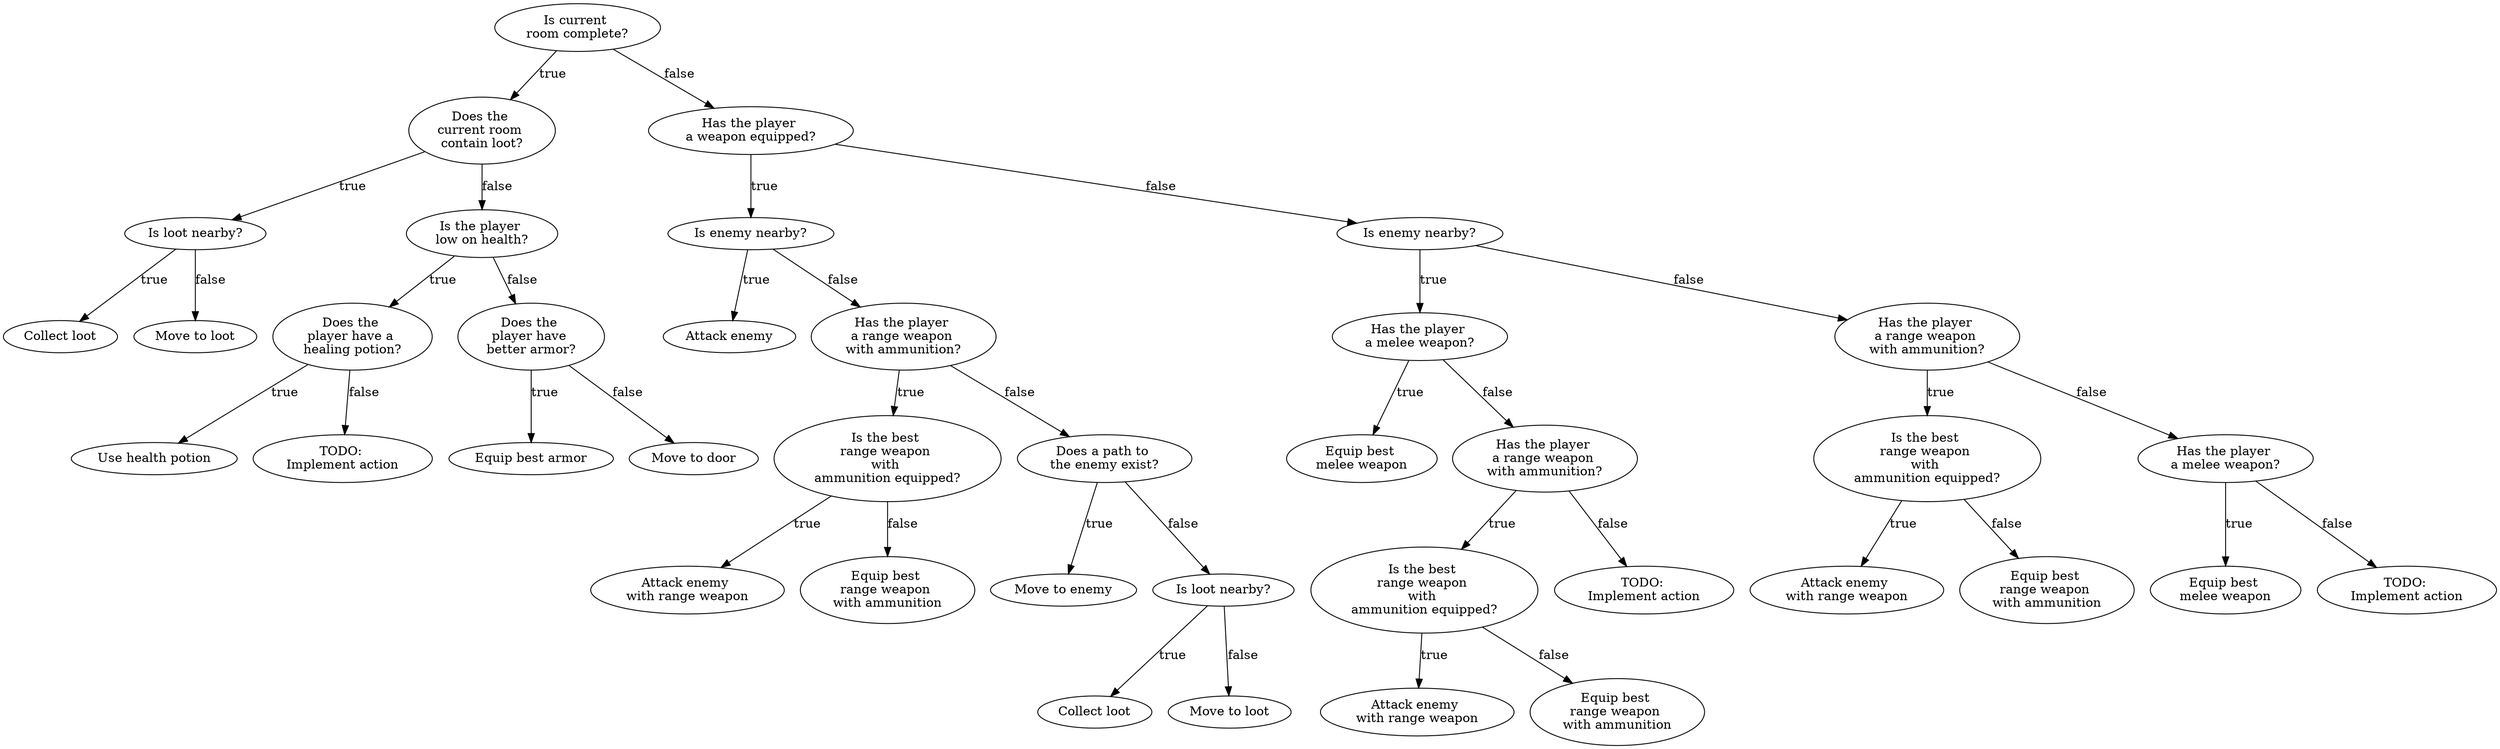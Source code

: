 digraph DecisionTree {
  node0 [label="Is current 
room complete?"];
  node1 [label="Does the 
current room 
contain loot?"];
  node2 [label="Is loot nearby?"];
  node3 [label="Collect loot"];
  node2 -> node3 [label="true"];
  node4 [label="Move to loot"];
  node2 -> node4 [label="false"];
  node1 -> node2 [label="true"];
  node5 [label="Is the player 
low on health?"];
  node6 [label="Does the 
player have a 
healing potion?"];
  node7 [label="Use health potion"];
  node6 -> node7 [label="true"];
  node8 [label="TODO: 
Implement action"];
  node6 -> node8 [label="false"];
  node5 -> node6 [label="true"];
  node9 [label="Does the 
player have 
better armor?"];
  node10 [label="Equip best armor"];
  node9 -> node10 [label="true"];
  node11 [label="Move to door"];
  node9 -> node11 [label="false"];
  node5 -> node9 [label="false"];
  node1 -> node5 [label="false"];
  node0 -> node1 [label="true"];
  node12 [label="Has the player 
a weapon equipped?"];
  node13 [label="Is enemy nearby?"];
  node14 [label="Attack enemy"];
  node13 -> node14 [label="true"];
  node15 [label="Has the player 
a range weapon 
with ammunition?"];
  node16 [label="Is the best 
range weapon 
with 
ammunition equipped?"];
  node17 [label="Attack enemy 
with range weapon"];
  node16 -> node17 [label="true"];
  node18 [label="Equip best 
range weapon 
with ammunition"];
  node16 -> node18 [label="false"];
  node15 -> node16 [label="true"];
  node19 [label="Does a path to 
the enemy exist?"];
  node20 [label="Move to enemy"];
  node19 -> node20 [label="true"];
  node21 [label="Is loot nearby?"];
  node22 [label="Collect loot"];
  node21 -> node22 [label="true"];
  node23 [label="Move to loot"];
  node21 -> node23 [label="false"];
  node19 -> node21 [label="false"];
  node15 -> node19 [label="false"];
  node13 -> node15 [label="false"];
  node12 -> node13 [label="true"];
  node24 [label="Is enemy nearby?"];
  node25 [label="Has the player 
a melee weapon?"];
  node26 [label="Equip best 
melee weapon"];
  node25 -> node26 [label="true"];
  node27 [label="Has the player 
a range weapon 
with ammunition?"];
  node28 [label="Is the best 
range weapon 
with 
ammunition equipped?"];
  node29 [label="Attack enemy 
with range weapon"];
  node28 -> node29 [label="true"];
  node30 [label="Equip best 
range weapon 
with ammunition"];
  node28 -> node30 [label="false"];
  node27 -> node28 [label="true"];
  node31 [label="TODO: 
Implement action"];
  node27 -> node31 [label="false"];
  node25 -> node27 [label="false"];
  node24 -> node25 [label="true"];
  node32 [label="Has the player 
a range weapon 
with ammunition?"];
  node33 [label="Is the best 
range weapon 
with 
ammunition equipped?"];
  node34 [label="Attack enemy 
with range weapon"];
  node33 -> node34 [label="true"];
  node35 [label="Equip best 
range weapon 
with ammunition"];
  node33 -> node35 [label="false"];
  node32 -> node33 [label="true"];
  node36 [label="Has the player 
a melee weapon?"];
  node37 [label="Equip best 
melee weapon"];
  node36 -> node37 [label="true"];
  node38 [label="TODO: 
Implement action"];
  node36 -> node38 [label="false"];
  node32 -> node36 [label="false"];
  node24 -> node32 [label="false"];
  node12 -> node24 [label="false"];
  node0 -> node12 [label="false"];
}
